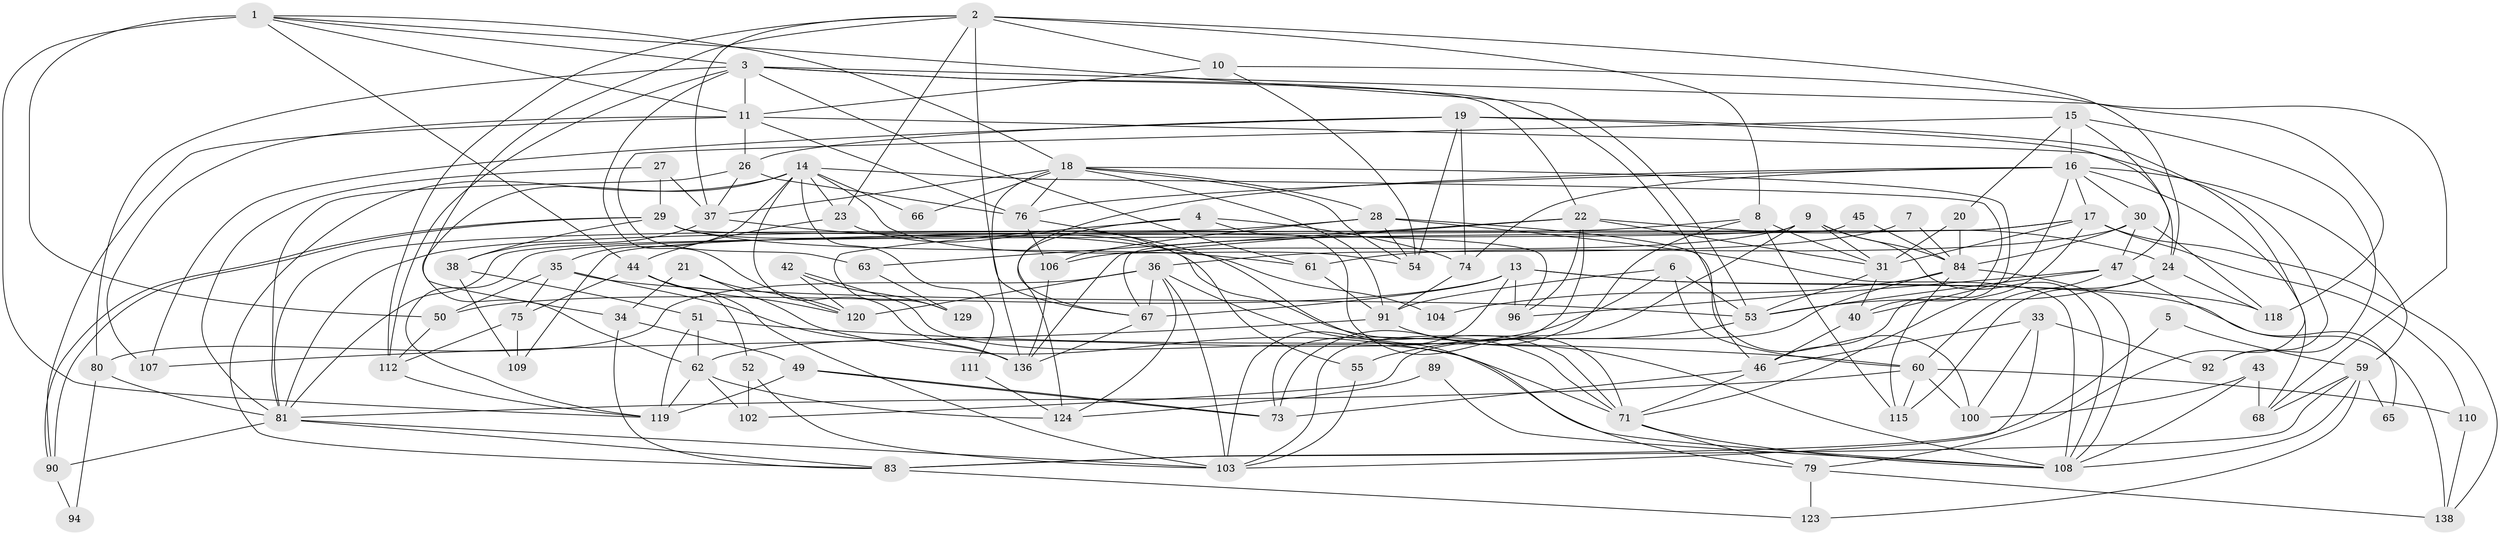 // original degree distribution, {4: 0.32857142857142857, 7: 0.02142857142857143, 6: 0.11428571428571428, 2: 0.14285714285714285, 3: 0.22142857142857142, 5: 0.15714285714285714, 8: 0.014285714285714285}
// Generated by graph-tools (version 1.1) at 2025/41/03/06/25 10:41:52]
// undirected, 94 vertices, 233 edges
graph export_dot {
graph [start="1"]
  node [color=gray90,style=filled];
  1 [super="+12"];
  2 [super="+87"];
  3 [super="+128"];
  4;
  5;
  6 [super="+58"];
  7;
  8 [super="+131"];
  9 [super="+39"];
  10;
  11 [super="+70"];
  13;
  14 [super="+137"];
  15 [super="+116"];
  16 [super="+25"];
  17 [super="+56"];
  18 [super="+126"];
  19 [super="+99"];
  20;
  21;
  22 [super="+32"];
  23;
  24 [super="+135"];
  26 [super="+41"];
  27;
  28 [super="+117"];
  29 [super="+57"];
  30 [super="+88"];
  31 [super="+78"];
  33 [super="+97"];
  34;
  35 [super="+69"];
  36 [super="+98"];
  37 [super="+48"];
  38;
  40 [super="+93"];
  42;
  43;
  44 [super="+132"];
  45;
  46 [super="+95"];
  47;
  49;
  50 [super="+134"];
  51;
  52;
  53 [super="+85"];
  54;
  55;
  59 [super="+114"];
  60 [super="+101"];
  61 [super="+77"];
  62 [super="+64"];
  63;
  65;
  66;
  67 [super="+72"];
  68;
  71 [super="+121"];
  73;
  74;
  75 [super="+122"];
  76;
  79 [super="+130"];
  80 [super="+86"];
  81 [super="+82"];
  83;
  84 [super="+113"];
  89;
  90 [super="+105"];
  91 [super="+140"];
  92;
  94;
  96;
  100;
  102;
  103 [super="+139"];
  104;
  106;
  107;
  108 [super="+133"];
  109;
  110;
  111;
  112;
  115;
  118 [super="+125"];
  119 [super="+127"];
  120;
  123;
  124;
  129;
  136;
  138;
  1 -- 44;
  1 -- 3;
  1 -- 50;
  1 -- 18;
  1 -- 11;
  1 -- 119;
  1 -- 53;
  2 -- 8;
  2 -- 10;
  2 -- 23;
  2 -- 34;
  2 -- 136;
  2 -- 37;
  2 -- 24;
  2 -- 112;
  3 -- 112;
  3 -- 120;
  3 -- 68;
  3 -- 11;
  3 -- 61;
  3 -- 46;
  3 -- 80;
  3 -- 22;
  4 -- 74;
  4 -- 124;
  4 -- 129;
  4 -- 71;
  5 -- 83;
  5 -- 59;
  6 -- 60;
  6 -- 62;
  6 -- 91;
  6 -- 53;
  7 -- 36;
  7 -- 84;
  8 -- 73;
  8 -- 115;
  8 -- 81;
  8 -- 31;
  9 -- 106;
  9 -- 31;
  9 -- 108;
  9 -- 84;
  9 -- 81;
  9 -- 103;
  10 -- 54;
  10 -- 118;
  10 -- 11;
  11 -- 76;
  11 -- 107;
  11 -- 92;
  11 -- 90;
  11 -- 26;
  13 -- 67;
  13 -- 96;
  13 -- 103;
  13 -- 118;
  13 -- 138;
  13 -- 50;
  14 -- 62;
  14 -- 136;
  14 -- 23;
  14 -- 35;
  14 -- 111;
  14 -- 66;
  14 -- 83;
  14 -- 54;
  14 -- 40;
  15 -- 63;
  15 -- 47;
  15 -- 92;
  15 -- 20;
  15 -- 16;
  16 -- 76;
  16 -- 74;
  16 -- 67;
  16 -- 68;
  16 -- 17;
  16 -- 59;
  16 -- 30;
  16 -- 40;
  17 -- 110;
  17 -- 31;
  17 -- 109;
  17 -- 138;
  17 -- 71;
  17 -- 119;
  18 -- 76;
  18 -- 28;
  18 -- 54;
  18 -- 66;
  18 -- 37;
  18 -- 67;
  18 -- 46;
  18 -- 91;
  19 -- 54;
  19 -- 74;
  19 -- 24;
  19 -- 107;
  19 -- 79;
  19 -- 26;
  20 -- 31;
  20 -- 84;
  21 -- 120;
  21 -- 34;
  21 -- 71;
  22 -- 136;
  22 -- 96;
  22 -- 63;
  22 -- 73;
  22 -- 31;
  22 -- 24;
  23 -- 55;
  23 -- 44;
  24 -- 118;
  24 -- 53;
  24 -- 115;
  26 -- 37;
  26 -- 81;
  26 -- 76;
  27 -- 81;
  27 -- 37;
  27 -- 29;
  28 -- 81;
  28 -- 100;
  28 -- 108;
  28 -- 106;
  28 -- 54;
  29 -- 90;
  29 -- 90;
  29 -- 38;
  29 -- 96;
  29 -- 61;
  29 -- 71;
  30 -- 47;
  30 -- 118;
  30 -- 84;
  30 -- 61;
  31 -- 53;
  31 -- 40;
  33 -- 100;
  33 -- 46;
  33 -- 92;
  33 -- 103;
  34 -- 83;
  34 -- 49;
  35 -- 50;
  35 -- 136;
  35 -- 75;
  35 -- 53;
  36 -- 124;
  36 -- 80;
  36 -- 71;
  36 -- 67;
  36 -- 120;
  36 -- 103;
  37 -- 38;
  37 -- 104;
  38 -- 51;
  38 -- 109;
  40 -- 46;
  42 -- 120;
  42 -- 129;
  42 -- 108;
  43 -- 68;
  43 -- 100;
  43 -- 108;
  44 -- 103;
  44 -- 52;
  44 -- 120;
  44 -- 75;
  45 -- 84;
  45 -- 67;
  46 -- 71;
  46 -- 73;
  47 -- 53;
  47 -- 65;
  47 -- 96;
  47 -- 60;
  49 -- 73;
  49 -- 73;
  49 -- 119;
  50 -- 112;
  51 -- 60;
  51 -- 62;
  51 -- 119;
  52 -- 102;
  52 -- 103;
  53 -- 55;
  55 -- 103;
  59 -- 68;
  59 -- 65;
  59 -- 123;
  59 -- 83;
  59 -- 108;
  60 -- 115;
  60 -- 100;
  60 -- 81;
  60 -- 110;
  61 -- 91;
  62 -- 102;
  62 -- 124;
  62 -- 119;
  63 -- 129;
  67 -- 136;
  71 -- 108;
  71 -- 79;
  74 -- 91;
  75 -- 112;
  75 -- 109;
  76 -- 79;
  76 -- 106;
  79 -- 138;
  79 -- 123;
  80 -- 81;
  80 -- 94;
  81 -- 90;
  81 -- 83;
  81 -- 103;
  83 -- 123;
  84 -- 102;
  84 -- 115;
  84 -- 104;
  84 -- 108;
  89 -- 124;
  89 -- 108;
  90 -- 94;
  91 -- 108;
  91 -- 107;
  106 -- 136;
  110 -- 138;
  111 -- 124;
  112 -- 119;
}
